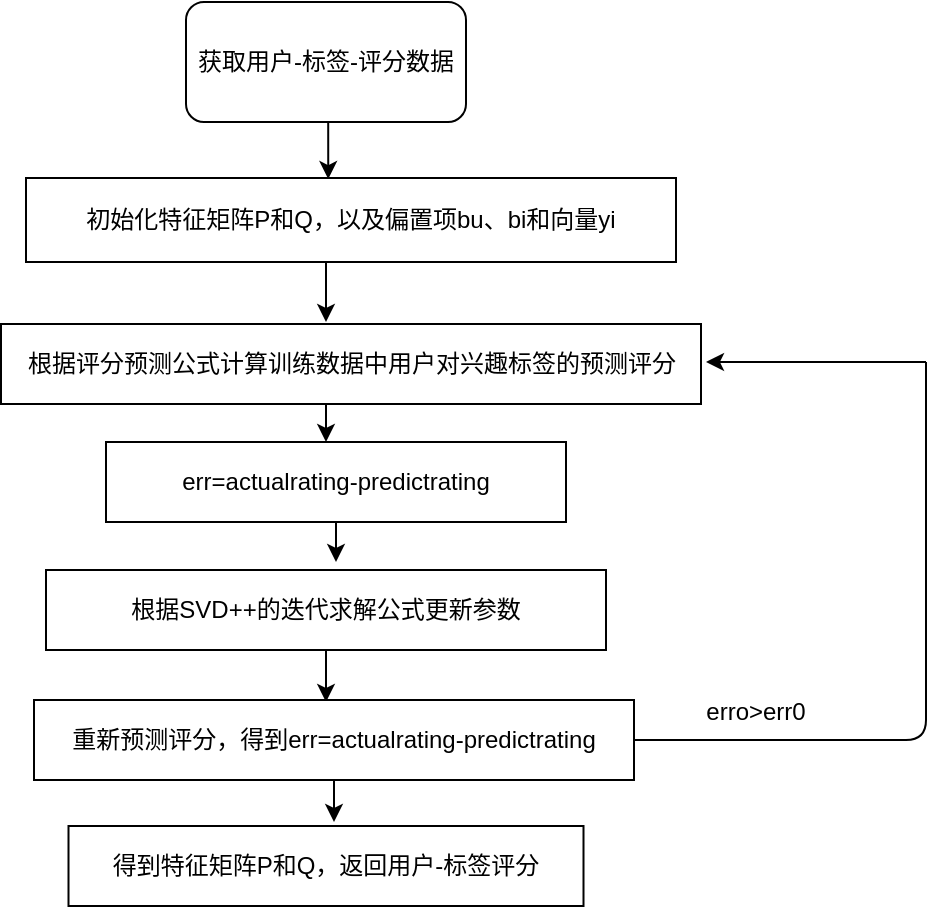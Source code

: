 <mxfile version="13.10.6" type="github">
  <diagram id="dRi1ocNAPUaQaDHP7mC5" name="Page-1">
    <mxGraphModel dx="782" dy="483" grid="0" gridSize="10" guides="1" tooltips="1" connect="1" arrows="1" fold="1" page="1" pageScale="1" pageWidth="827" pageHeight="1169" math="0" shadow="0">
      <root>
        <mxCell id="0" />
        <mxCell id="1" parent="0" />
        <mxCell id="CckL3v939mNbEm9Q2szz-5" style="edgeStyle=orthogonalEdgeStyle;rounded=0;orthogonalLoop=1;jettySize=auto;html=1;exitX=0.5;exitY=1;exitDx=0;exitDy=0;entryX=0.465;entryY=0.012;entryDx=0;entryDy=0;entryPerimeter=0;" edge="1" parent="1" source="CckL3v939mNbEm9Q2szz-1" target="CckL3v939mNbEm9Q2szz-2">
          <mxGeometry relative="1" as="geometry" />
        </mxCell>
        <mxCell id="CckL3v939mNbEm9Q2szz-1" value="获取用户-标签-评分数据" style="rounded=1;whiteSpace=wrap;html=1;" vertex="1" parent="1">
          <mxGeometry x="260" y="50" width="140" height="60" as="geometry" />
        </mxCell>
        <mxCell id="CckL3v939mNbEm9Q2szz-7" style="edgeStyle=orthogonalEdgeStyle;rounded=0;orthogonalLoop=1;jettySize=auto;html=1;exitX=0.5;exitY=1;exitDx=0;exitDy=0;" edge="1" parent="1" source="CckL3v939mNbEm9Q2szz-2">
          <mxGeometry relative="1" as="geometry">
            <mxPoint x="330" y="210" as="targetPoint" />
            <Array as="points">
              <mxPoint x="330" y="180" />
            </Array>
          </mxGeometry>
        </mxCell>
        <mxCell id="CckL3v939mNbEm9Q2szz-2" value="初始化特征矩阵P和Q，以及偏置项bu、bi和向量yi" style="rounded=0;whiteSpace=wrap;html=1;" vertex="1" parent="1">
          <mxGeometry x="180" y="138" width="325" height="42" as="geometry" />
        </mxCell>
        <mxCell id="CckL3v939mNbEm9Q2szz-9" style="edgeStyle=orthogonalEdgeStyle;rounded=0;orthogonalLoop=1;jettySize=auto;html=1;" edge="1" parent="1">
          <mxGeometry relative="1" as="geometry">
            <mxPoint x="330" y="270" as="targetPoint" />
            <mxPoint x="330" y="251" as="sourcePoint" />
            <Array as="points">
              <mxPoint x="330" y="260" />
              <mxPoint x="330" y="260" />
            </Array>
          </mxGeometry>
        </mxCell>
        <mxCell id="CckL3v939mNbEm9Q2szz-3" value="根据评分预测公式计算训练数据中用户对兴趣标签的预测评分" style="rounded=0;whiteSpace=wrap;html=1;" vertex="1" parent="1">
          <mxGeometry x="167.5" y="211" width="350" height="40" as="geometry" />
        </mxCell>
        <mxCell id="CckL3v939mNbEm9Q2szz-15" style="edgeStyle=orthogonalEdgeStyle;rounded=0;orthogonalLoop=1;jettySize=auto;html=1;" edge="1" parent="1" source="CckL3v939mNbEm9Q2szz-8">
          <mxGeometry relative="1" as="geometry">
            <mxPoint x="335" y="330" as="targetPoint" />
          </mxGeometry>
        </mxCell>
        <mxCell id="CckL3v939mNbEm9Q2szz-8" value="err=actualrating-predictrating" style="rounded=0;whiteSpace=wrap;html=1;" vertex="1" parent="1">
          <mxGeometry x="220" y="270" width="230" height="40" as="geometry" />
        </mxCell>
        <mxCell id="CckL3v939mNbEm9Q2szz-22" style="edgeStyle=orthogonalEdgeStyle;rounded=0;orthogonalLoop=1;jettySize=auto;html=1;" edge="1" parent="1" source="CckL3v939mNbEm9Q2szz-11">
          <mxGeometry relative="1" as="geometry">
            <mxPoint x="330" y="400" as="targetPoint" />
          </mxGeometry>
        </mxCell>
        <mxCell id="CckL3v939mNbEm9Q2szz-11" value="根据SVD++的迭代求解公式更新参数" style="rounded=0;whiteSpace=wrap;html=1;" vertex="1" parent="1">
          <mxGeometry x="190" y="334" width="280" height="40" as="geometry" />
        </mxCell>
        <mxCell id="CckL3v939mNbEm9Q2szz-32" style="edgeStyle=orthogonalEdgeStyle;rounded=0;orthogonalLoop=1;jettySize=auto;html=1;" edge="1" parent="1" source="CckL3v939mNbEm9Q2szz-18">
          <mxGeometry relative="1" as="geometry">
            <mxPoint x="334" y="460" as="targetPoint" />
          </mxGeometry>
        </mxCell>
        <mxCell id="CckL3v939mNbEm9Q2szz-18" value="重新预测评分，得到err=actualrating-predictrating" style="rounded=0;whiteSpace=wrap;html=1;" vertex="1" parent="1">
          <mxGeometry x="184" y="399" width="300" height="40" as="geometry" />
        </mxCell>
        <mxCell id="CckL3v939mNbEm9Q2szz-26" value="" style="endArrow=classic;html=1;" edge="1" parent="1">
          <mxGeometry width="50" height="50" relative="1" as="geometry">
            <mxPoint x="630" y="230" as="sourcePoint" />
            <mxPoint x="520" y="230" as="targetPoint" />
          </mxGeometry>
        </mxCell>
        <mxCell id="CckL3v939mNbEm9Q2szz-27" value="" style="endArrow=none;html=1;exitX=1;exitY=0.5;exitDx=0;exitDy=0;" edge="1" parent="1" source="CckL3v939mNbEm9Q2szz-18">
          <mxGeometry width="50" height="50" relative="1" as="geometry">
            <mxPoint x="380" y="290" as="sourcePoint" />
            <mxPoint x="630" y="230" as="targetPoint" />
            <Array as="points">
              <mxPoint x="630" y="419" />
            </Array>
          </mxGeometry>
        </mxCell>
        <mxCell id="CckL3v939mNbEm9Q2szz-30" value="erro&amp;gt;err0" style="text;html=1;strokeColor=none;fillColor=none;align=center;verticalAlign=middle;whiteSpace=wrap;rounded=0;" vertex="1" parent="1">
          <mxGeometry x="510" y="390" width="70" height="29" as="geometry" />
        </mxCell>
        <mxCell id="CckL3v939mNbEm9Q2szz-31" value="得到特征矩阵P和Q，返回用户-标签评分" style="rounded=0;whiteSpace=wrap;html=1;" vertex="1" parent="1">
          <mxGeometry x="201.25" y="462" width="257.5" height="40" as="geometry" />
        </mxCell>
      </root>
    </mxGraphModel>
  </diagram>
</mxfile>
